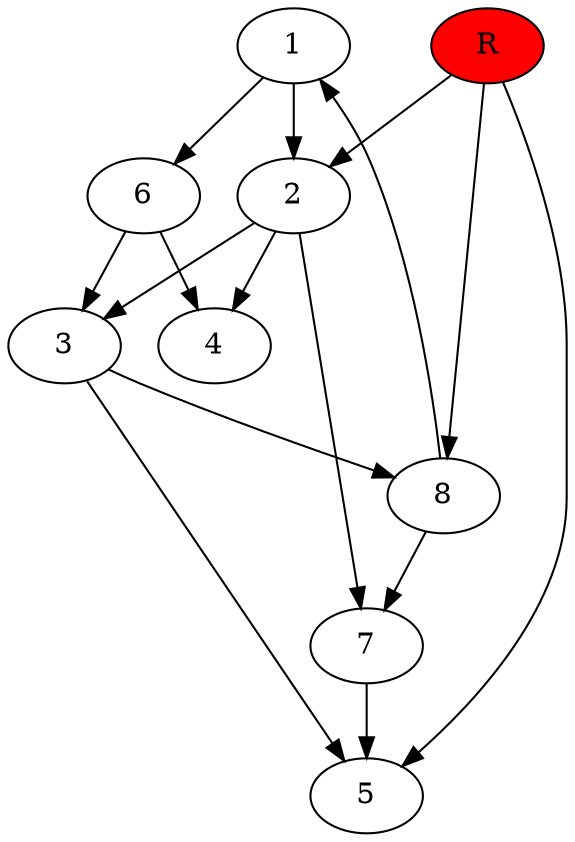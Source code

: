 digraph prb37667 {
	1
	2
	3
	4
	5
	6
	7
	8
	R [fillcolor="#ff0000" style=filled]
	1 -> 2
	1 -> 6
	2 -> 3
	2 -> 4
	2 -> 7
	3 -> 5
	3 -> 8
	6 -> 3
	6 -> 4
	7 -> 5
	8 -> 1
	8 -> 7
	R -> 2
	R -> 5
	R -> 8
}
